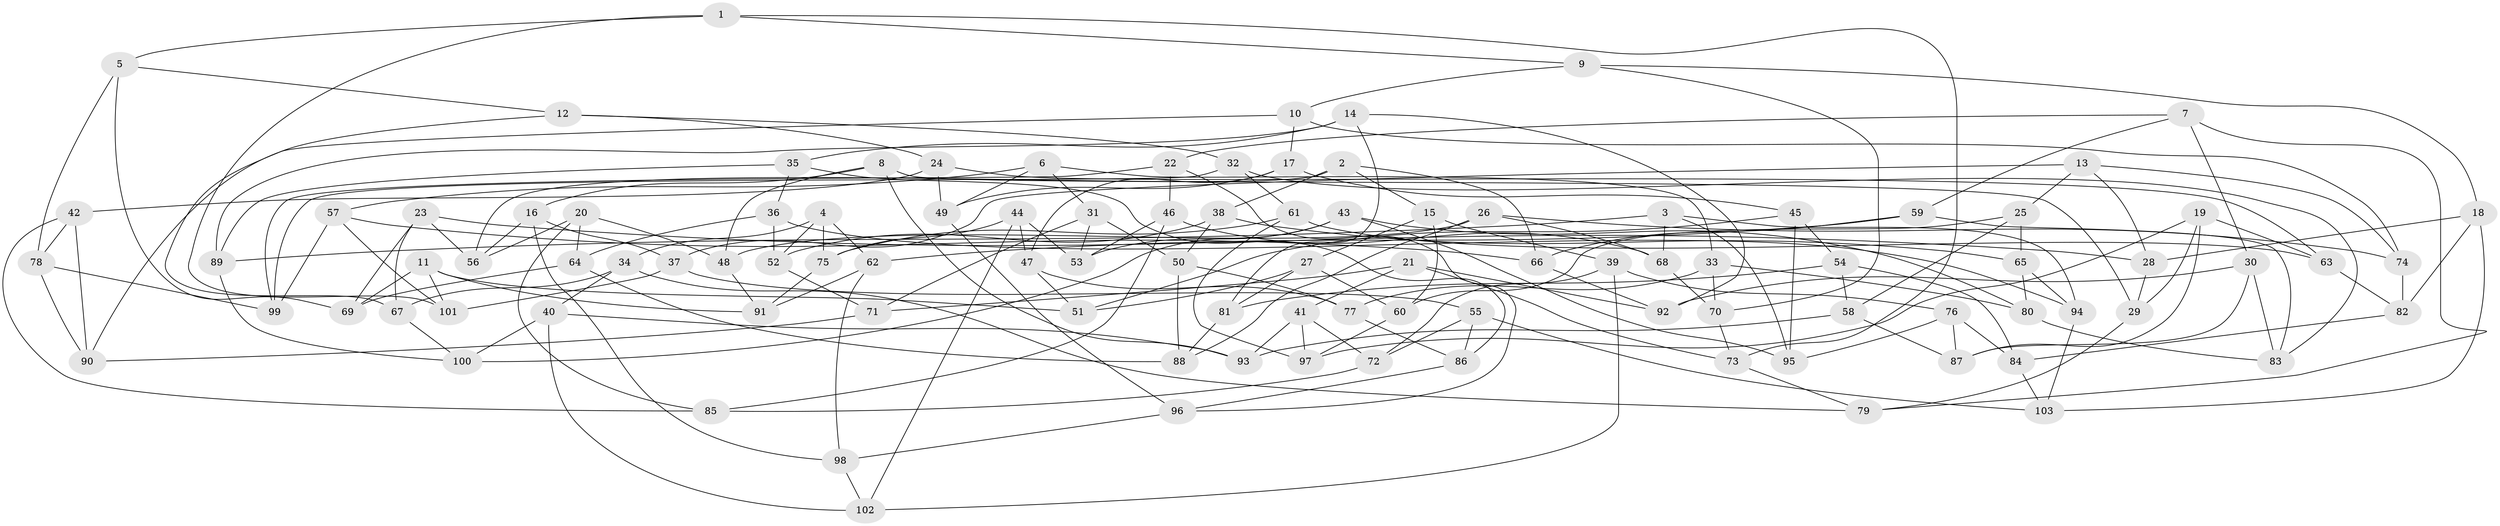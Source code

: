 // coarse degree distribution, {9: 0.04838709677419355, 11: 0.03225806451612903, 8: 0.016129032258064516, 10: 0.04838709677419355, 4: 0.7903225806451613, 12: 0.016129032258064516, 7: 0.016129032258064516, 3: 0.03225806451612903}
// Generated by graph-tools (version 1.1) at 2025/54/03/04/25 22:54:07]
// undirected, 103 vertices, 206 edges
graph export_dot {
  node [color=gray90,style=filled];
  1;
  2;
  3;
  4;
  5;
  6;
  7;
  8;
  9;
  10;
  11;
  12;
  13;
  14;
  15;
  16;
  17;
  18;
  19;
  20;
  21;
  22;
  23;
  24;
  25;
  26;
  27;
  28;
  29;
  30;
  31;
  32;
  33;
  34;
  35;
  36;
  37;
  38;
  39;
  40;
  41;
  42;
  43;
  44;
  45;
  46;
  47;
  48;
  49;
  50;
  51;
  52;
  53;
  54;
  55;
  56;
  57;
  58;
  59;
  60;
  61;
  62;
  63;
  64;
  65;
  66;
  67;
  68;
  69;
  70;
  71;
  72;
  73;
  74;
  75;
  76;
  77;
  78;
  79;
  80;
  81;
  82;
  83;
  84;
  85;
  86;
  87;
  88;
  89;
  90;
  91;
  92;
  93;
  94;
  95;
  96;
  97;
  98;
  99;
  100;
  101;
  102;
  103;
  1 -- 9;
  1 -- 73;
  1 -- 101;
  1 -- 5;
  2 -- 56;
  2 -- 66;
  2 -- 38;
  2 -- 15;
  3 -- 89;
  3 -- 68;
  3 -- 94;
  3 -- 95;
  4 -- 62;
  4 -- 34;
  4 -- 52;
  4 -- 75;
  5 -- 12;
  5 -- 78;
  5 -- 69;
  6 -- 31;
  6 -- 33;
  6 -- 49;
  6 -- 57;
  7 -- 30;
  7 -- 22;
  7 -- 59;
  7 -- 79;
  8 -- 29;
  8 -- 16;
  8 -- 93;
  8 -- 48;
  9 -- 10;
  9 -- 70;
  9 -- 18;
  10 -- 17;
  10 -- 74;
  10 -- 90;
  11 -- 101;
  11 -- 69;
  11 -- 91;
  11 -- 51;
  12 -- 67;
  12 -- 32;
  12 -- 24;
  13 -- 25;
  13 -- 28;
  13 -- 37;
  13 -- 74;
  14 -- 35;
  14 -- 89;
  14 -- 81;
  14 -- 92;
  15 -- 39;
  15 -- 60;
  15 -- 27;
  16 -- 37;
  16 -- 98;
  16 -- 56;
  17 -- 49;
  17 -- 45;
  17 -- 47;
  18 -- 28;
  18 -- 103;
  18 -- 82;
  19 -- 63;
  19 -- 87;
  19 -- 97;
  19 -- 29;
  20 -- 48;
  20 -- 85;
  20 -- 56;
  20 -- 64;
  21 -- 73;
  21 -- 41;
  21 -- 71;
  21 -- 92;
  22 -- 96;
  22 -- 99;
  22 -- 46;
  23 -- 28;
  23 -- 67;
  23 -- 69;
  23 -- 56;
  24 -- 49;
  24 -- 42;
  24 -- 63;
  25 -- 58;
  25 -- 60;
  25 -- 65;
  26 -- 68;
  26 -- 88;
  26 -- 48;
  26 -- 74;
  27 -- 81;
  27 -- 51;
  27 -- 60;
  28 -- 29;
  29 -- 79;
  30 -- 87;
  30 -- 92;
  30 -- 83;
  31 -- 71;
  31 -- 50;
  31 -- 53;
  32 -- 83;
  32 -- 61;
  32 -- 99;
  33 -- 70;
  33 -- 77;
  33 -- 80;
  34 -- 79;
  34 -- 67;
  34 -- 40;
  35 -- 86;
  35 -- 89;
  35 -- 36;
  36 -- 64;
  36 -- 52;
  36 -- 94;
  37 -- 55;
  37 -- 101;
  38 -- 52;
  38 -- 65;
  38 -- 50;
  39 -- 72;
  39 -- 76;
  39 -- 102;
  40 -- 100;
  40 -- 93;
  40 -- 102;
  41 -- 72;
  41 -- 97;
  41 -- 93;
  42 -- 85;
  42 -- 78;
  42 -- 90;
  43 -- 80;
  43 -- 53;
  43 -- 100;
  43 -- 95;
  44 -- 47;
  44 -- 53;
  44 -- 75;
  44 -- 102;
  45 -- 54;
  45 -- 51;
  45 -- 95;
  46 -- 53;
  46 -- 85;
  46 -- 68;
  47 -- 77;
  47 -- 51;
  48 -- 91;
  49 -- 96;
  50 -- 88;
  50 -- 77;
  52 -- 71;
  54 -- 84;
  54 -- 58;
  54 -- 81;
  55 -- 72;
  55 -- 86;
  55 -- 103;
  57 -- 101;
  57 -- 66;
  57 -- 99;
  58 -- 87;
  58 -- 93;
  59 -- 62;
  59 -- 66;
  59 -- 83;
  60 -- 97;
  61 -- 75;
  61 -- 97;
  61 -- 63;
  62 -- 91;
  62 -- 98;
  63 -- 82;
  64 -- 69;
  64 -- 88;
  65 -- 94;
  65 -- 80;
  66 -- 92;
  67 -- 100;
  68 -- 70;
  70 -- 73;
  71 -- 90;
  72 -- 85;
  73 -- 79;
  74 -- 82;
  75 -- 91;
  76 -- 87;
  76 -- 95;
  76 -- 84;
  77 -- 86;
  78 -- 99;
  78 -- 90;
  80 -- 83;
  81 -- 88;
  82 -- 84;
  84 -- 103;
  86 -- 96;
  89 -- 100;
  94 -- 103;
  96 -- 98;
  98 -- 102;
}
